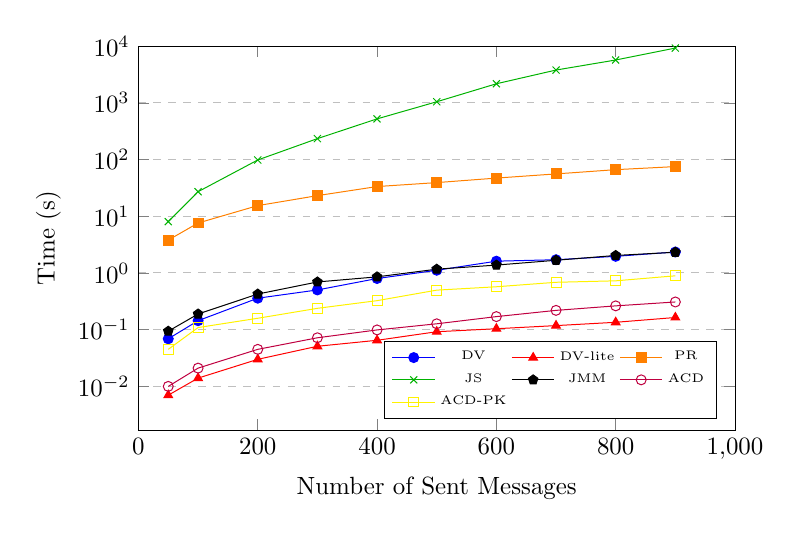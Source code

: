 \begin{tikzpicture}[scale=0.9]
\begin{axis}[
  ymode=log,
 legend style={font=\tiny, legend columns=3},
  scaled ticks=false,
  xlabel={Number of Sent Messages},
  ylabel={Time (s)},
  xmin=0, xmax=1000,
  ymax=10000,
  xtick={0,200,400,600,800,1000},
  ytick={0.01,0.1,1,10,100,1000,10000},
  legend pos=south east,
  ymajorgrids=true,
  xminorticks=false,
  yminorticks=false,
  grid style=dashed,
  height=7cm,
  width=10cm,
]
 
\addplot[color=blue,mark=*]
   coordinates {
  (50,0.069)(100,0.144)(200,0.359)(300,0.502)(400,0.798)(500,1.116)(600,1.614)
  (700,1.712)(800,1.965)(900,2.344)
  };

\addplot[color=red,mark=triangle*]
  coordinates {
  (50,0.007)(100,0.014)(200,0.03)(300,0.051)(400,0.065)(500,0.092)
  (600,0.104)(700,0.118)(800,0.135)(900,0.164)
  };

\addplot[color=orange,mark=square*]
  coordinates {
  (50,3.8)(100,7.6)(200,15.4)(300,23.1)(400,33.4)(500,39.2)
  (600,47.1)(700,55.8)(800,66.3)(900,75.1)
  };

\addplot[color=black!30!green,mark=x]
  coordinates {
  (50,8.024)(100,27.096)(200,98.210)(300,233.751)(400,521.110)(500,1044.091)
  (600,2168.099)(700,3783.724)(800,5688.493)(900,9235.921)
  };

\addplot[color=black,mark=pentagon*]
  coordinates {
  (50,0.094)(100,0.189)(200,0.425)(300,0.694)(400,0.854)(500,1.166)
  (600,1.377)(700,1.675)(800,2.036)(900,2.319)
  };

\addplot[color=purple,mark=o]
  coordinates {
  (50,0.01)(100,0.021)(200,0.045)(300,0.072)(400,0.099)(500,0.127)
  (600,0.170)(700,0.219)(800,0.263)(900,0.308)
  };

\addplot[color=yellow,mark=square]
  coordinates {
  (50,0.045)(100,0.109)(200,0.159)(300,0.238)(400,0.325)(500,0.498)
  (600,0.571)(700,0.685)(800,0.727)(900,0.891)
  };

  \legend{DV,DV-lite,PR,JS,JMM,ACD,ACD-PK}
 
\end{axis}
\end{tikzpicture}